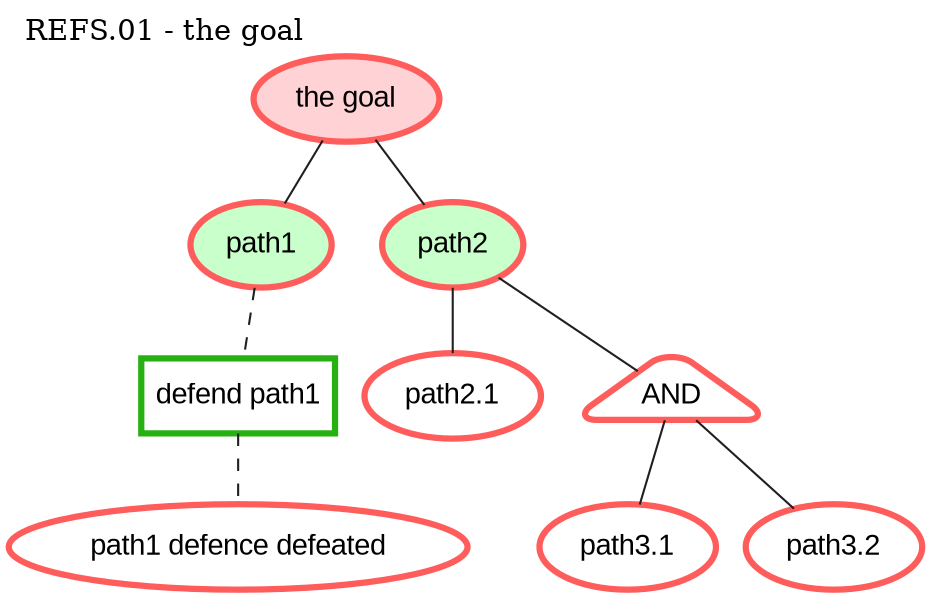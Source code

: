 graph {
	graph [label="REFS.01 - the goal" labeljust=l labelloc=t nodesep=0.2 overlap=False ranksep=0.4 splines=True]
	"53e3576063151552e2a3162ecdae479b" [label="the goal" color="#ff5c5c" fillcolor="#FFD3D6" fontname=Arial margin=0.1 shape=ellipse style="filled, setlinewidth(3)"]
	d5470db95eafb48ab9921fa12a28fac9 [label=path1 color="#ff5c5c" fillcolor="#C8FFCB" fontname=Arial margin=0.1 shape=ellipse style="filled, setlinewidth(3)"]
	"4384c1bc67b9bea12883d1a5963b893a" [label="defend path1" color="#27B011" fillcolor="#ffffff" fontname=Arial margin=0.1 shape=box style="filled, setlinewidth(3)"]
	"13be8ec3376f48cb6eaf84474ee984cc" [label="path1 defence defeated" color="#ff5c5c" fillcolor="#ffffff" fontname=Arial margin=0.1 shape=ellipse style="filled, setlinewidth(3)"]
	"4384c1bc67b9bea12883d1a5963b893a" -- "13be8ec3376f48cb6eaf84474ee984cc" [color="#1f1f1f" fontname=Arial style=dashed]
	d5470db95eafb48ab9921fa12a28fac9 -- "4384c1bc67b9bea12883d1a5963b893a" [color="#1f1f1f" fontname=Arial style=dashed]
	"53e3576063151552e2a3162ecdae479b" -- d5470db95eafb48ab9921fa12a28fac9 [color="#1f1f1f" fontname=Arial style=solid]
	c832fc52362cfaac7cf87a517e289c3a [label=path2 color="#ff5c5c" fillcolor="#C8FFCB" fontname=Arial margin=0.1 shape=ellipse style="filled, setlinewidth(3)"]
	"574f731b2509013086f9ce61dcb3685d" [label="path2.1" color="#ff5c5c" fillcolor="#ffffff" fontname=Arial margin=0.1 shape=ellipse style="filled, setlinewidth(3)"]
	c832fc52362cfaac7cf87a517e289c3a -- "574f731b2509013086f9ce61dcb3685d" [color="#1f1f1f" fontname=Arial style=solid]
	"92146ab9a983afcea5d3ec9e4c08084e" [label=AND color="#ff5c5c" fillcolor="#ffffff" fontname=Arial margin=0.05 shape=triangle style="rounded, filled, setlinewidth(3)"]
	"1f7ea7af427f823a907caa8202ce42fa" [label="path3.1" color="#ff5c5c" fillcolor="#ffffff" fontname=Arial margin=0.1 shape=ellipse style="filled, setlinewidth(3)"]
	"92146ab9a983afcea5d3ec9e4c08084e" -- "1f7ea7af427f823a907caa8202ce42fa" [color="#1f1f1f" fontname=Arial style=solid]
	"1511d06a89f805c276c896ec17b558b9" [label="path3.2" color="#ff5c5c" fillcolor="#ffffff" fontname=Arial margin=0.1 shape=ellipse style="filled, setlinewidth(3)"]
	"92146ab9a983afcea5d3ec9e4c08084e" -- "1511d06a89f805c276c896ec17b558b9" [color="#1f1f1f" fontname=Arial style=solid]
	c832fc52362cfaac7cf87a517e289c3a -- "92146ab9a983afcea5d3ec9e4c08084e" [color="#1f1f1f" fontname=Arial style=solid]
	"53e3576063151552e2a3162ecdae479b" -- c832fc52362cfaac7cf87a517e289c3a [color="#1f1f1f" fontname=Arial style=solid]
}
